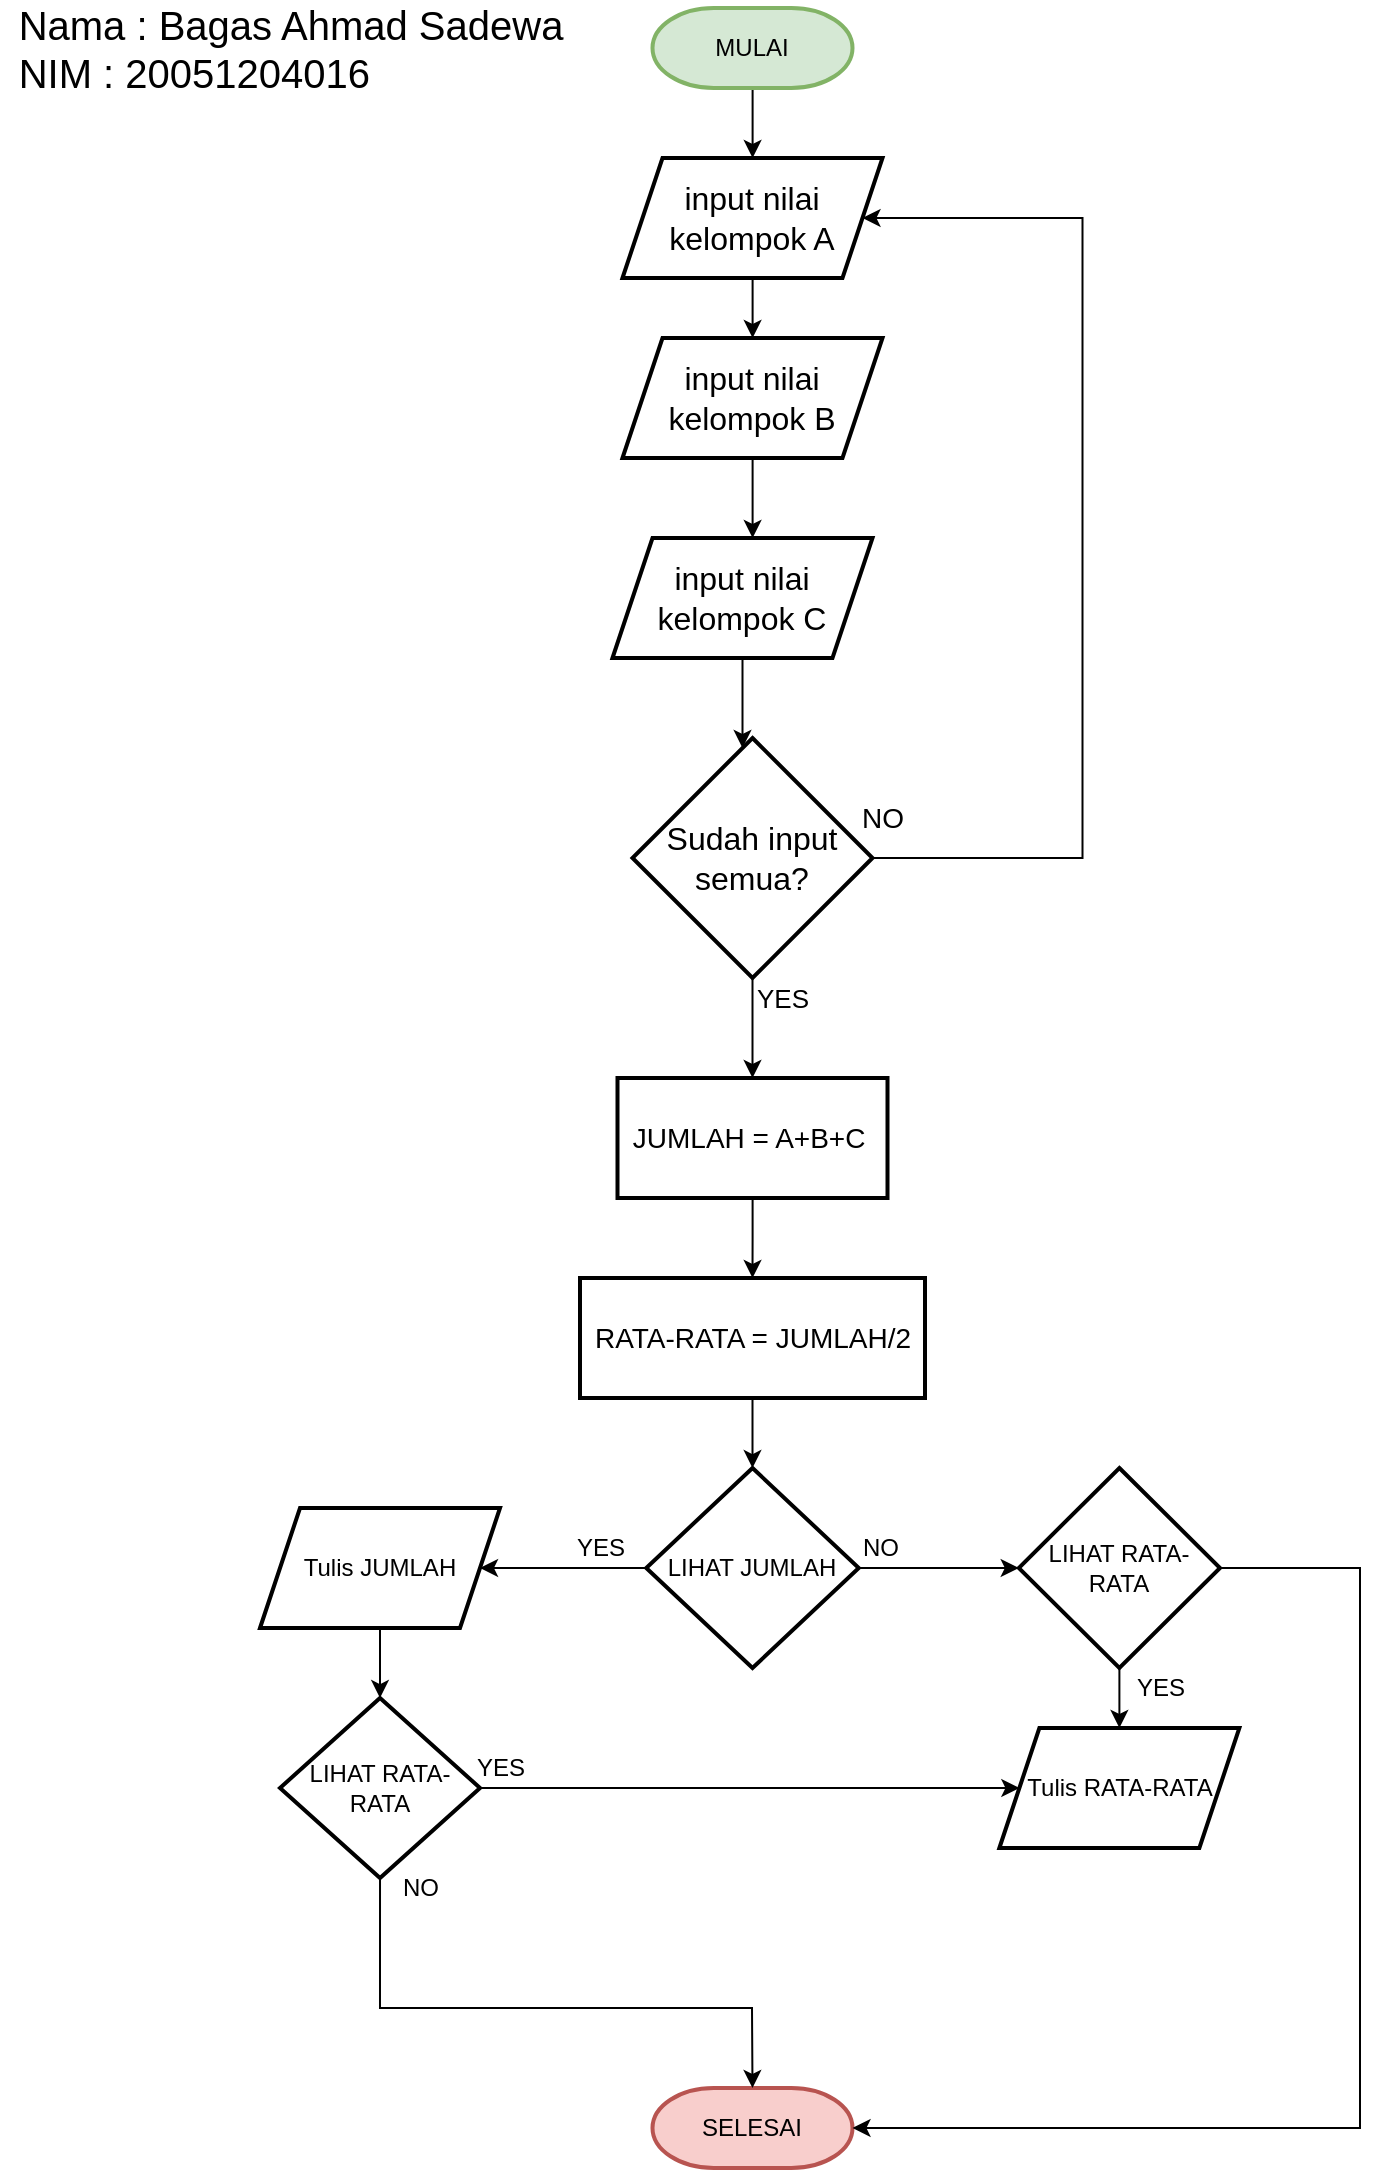 <mxfile version="13.7.3" type="device"><diagram id="C5RBs43oDa-KdzZeNtuy" name="Page-1"><mxGraphModel dx="868" dy="520" grid="1" gridSize="10" guides="1" tooltips="1" connect="1" arrows="1" fold="1" page="1" pageScale="1" pageWidth="827" pageHeight="1169" math="0" shadow="0"><root><mxCell id="WIyWlLk6GJQsqaUBKTNV-0"/><mxCell id="WIyWlLk6GJQsqaUBKTNV-1" parent="WIyWlLk6GJQsqaUBKTNV-0"/><mxCell id="i_Ks5bC4JF4cp47W-3si-10" value="" style="edgeStyle=orthogonalEdgeStyle;rounded=0;orthogonalLoop=1;jettySize=auto;html=1;" edge="1" parent="WIyWlLk6GJQsqaUBKTNV-1" source="i_Ks5bC4JF4cp47W-3si-1" target="i_Ks5bC4JF4cp47W-3si-7"><mxGeometry relative="1" as="geometry"/></mxCell><mxCell id="i_Ks5bC4JF4cp47W-3si-1" value="MULAI" style="strokeWidth=2;html=1;shape=mxgraph.flowchart.terminator;whiteSpace=wrap;fillColor=#d5e8d4;strokeColor=#82b366;" vertex="1" parent="WIyWlLk6GJQsqaUBKTNV-1"><mxGeometry x="336.25" y="40" width="100" height="40" as="geometry"/></mxCell><mxCell id="i_Ks5bC4JF4cp47W-3si-3" value="&lt;font style=&quot;font-size: 20px&quot;&gt;Nama : Bagas Ahmad Sadewa&lt;br&gt;&lt;div style=&quot;text-align: left&quot;&gt;&lt;span&gt;NIM : 20051204016&lt;/span&gt;&lt;/div&gt;&lt;/font&gt;" style="text;html=1;align=center;verticalAlign=middle;resizable=0;points=[];autosize=1;" vertex="1" parent="WIyWlLk6GJQsqaUBKTNV-1"><mxGeometry x="10" y="40" width="290" height="40" as="geometry"/></mxCell><mxCell id="i_Ks5bC4JF4cp47W-3si-12" value="" style="edgeStyle=orthogonalEdgeStyle;rounded=0;orthogonalLoop=1;jettySize=auto;html=1;" edge="1" parent="WIyWlLk6GJQsqaUBKTNV-1" source="i_Ks5bC4JF4cp47W-3si-7" target="i_Ks5bC4JF4cp47W-3si-11"><mxGeometry relative="1" as="geometry"/></mxCell><mxCell id="i_Ks5bC4JF4cp47W-3si-7" value="&lt;font size=&quot;3&quot;&gt;input nilai kelompok A&lt;/font&gt;" style="shape=parallelogram;perimeter=parallelogramPerimeter;whiteSpace=wrap;html=1;fixedSize=1;strokeWidth=2;" vertex="1" parent="WIyWlLk6GJQsqaUBKTNV-1"><mxGeometry x="321.25" y="115" width="130" height="60" as="geometry"/></mxCell><mxCell id="i_Ks5bC4JF4cp47W-3si-15" value="" style="edgeStyle=orthogonalEdgeStyle;rounded=0;orthogonalLoop=1;jettySize=auto;html=1;" edge="1" parent="WIyWlLk6GJQsqaUBKTNV-1" source="i_Ks5bC4JF4cp47W-3si-11" target="i_Ks5bC4JF4cp47W-3si-14"><mxGeometry relative="1" as="geometry"><Array as="points"><mxPoint x="386.25" y="275"/><mxPoint x="386.25" y="275"/></Array></mxGeometry></mxCell><mxCell id="i_Ks5bC4JF4cp47W-3si-11" value="&lt;font size=&quot;3&quot;&gt;input nilai kelompok B&lt;/font&gt;" style="shape=parallelogram;perimeter=parallelogramPerimeter;whiteSpace=wrap;html=1;fixedSize=1;strokeWidth=2;" vertex="1" parent="WIyWlLk6GJQsqaUBKTNV-1"><mxGeometry x="321.25" y="205" width="130" height="60" as="geometry"/></mxCell><mxCell id="i_Ks5bC4JF4cp47W-3si-17" value="" style="edgeStyle=orthogonalEdgeStyle;rounded=0;orthogonalLoop=1;jettySize=auto;html=1;" edge="1" parent="WIyWlLk6GJQsqaUBKTNV-1" source="i_Ks5bC4JF4cp47W-3si-14" target="i_Ks5bC4JF4cp47W-3si-16"><mxGeometry relative="1" as="geometry"><Array as="points"><mxPoint x="386.25" y="365"/></Array></mxGeometry></mxCell><mxCell id="i_Ks5bC4JF4cp47W-3si-14" value="&lt;font size=&quot;3&quot;&gt;input nilai kelompok C&lt;/font&gt;" style="shape=parallelogram;perimeter=parallelogramPerimeter;whiteSpace=wrap;html=1;fixedSize=1;strokeWidth=2;" vertex="1" parent="WIyWlLk6GJQsqaUBKTNV-1"><mxGeometry x="316.25" y="305" width="130" height="60" as="geometry"/></mxCell><mxCell id="i_Ks5bC4JF4cp47W-3si-21" value="" style="edgeStyle=orthogonalEdgeStyle;rounded=0;orthogonalLoop=1;jettySize=auto;html=1;" edge="1" parent="WIyWlLk6GJQsqaUBKTNV-1" source="i_Ks5bC4JF4cp47W-3si-16" target="i_Ks5bC4JF4cp47W-3si-20"><mxGeometry relative="1" as="geometry"/></mxCell><mxCell id="i_Ks5bC4JF4cp47W-3si-16" value="&lt;font size=&quot;3&quot;&gt;Sudah input&lt;br&gt;semua?&lt;/font&gt;" style="rhombus;whiteSpace=wrap;html=1;strokeWidth=2;" vertex="1" parent="WIyWlLk6GJQsqaUBKTNV-1"><mxGeometry x="326.25" y="405" width="120" height="120" as="geometry"/></mxCell><mxCell id="i_Ks5bC4JF4cp47W-3si-18" value="" style="endArrow=classic;html=1;exitX=1;exitY=0.5;exitDx=0;exitDy=0;entryX=1;entryY=0.5;entryDx=0;entryDy=0;rounded=0;" edge="1" parent="WIyWlLk6GJQsqaUBKTNV-1" source="i_Ks5bC4JF4cp47W-3si-16" target="i_Ks5bC4JF4cp47W-3si-7"><mxGeometry width="50" height="50" relative="1" as="geometry"><mxPoint x="451.25" y="365" as="sourcePoint"/><mxPoint x="501.25" y="315" as="targetPoint"/><Array as="points"><mxPoint x="551.25" y="465"/><mxPoint x="551.25" y="145"/></Array></mxGeometry></mxCell><mxCell id="i_Ks5bC4JF4cp47W-3si-19" value="&lt;span style=&quot;font-size: 14px&quot;&gt;NO&lt;/span&gt;" style="text;html=1;align=center;verticalAlign=middle;resizable=0;points=[];autosize=1;" vertex="1" parent="WIyWlLk6GJQsqaUBKTNV-1"><mxGeometry x="431.25" y="435" width="40" height="20" as="geometry"/></mxCell><mxCell id="i_Ks5bC4JF4cp47W-3si-24" value="" style="edgeStyle=orthogonalEdgeStyle;rounded=0;orthogonalLoop=1;jettySize=auto;html=1;" edge="1" parent="WIyWlLk6GJQsqaUBKTNV-1" source="i_Ks5bC4JF4cp47W-3si-20" target="i_Ks5bC4JF4cp47W-3si-23"><mxGeometry relative="1" as="geometry"/></mxCell><mxCell id="i_Ks5bC4JF4cp47W-3si-20" value="&lt;font style=&quot;font-size: 14px&quot;&gt;JUMLAH = A+B+C&amp;nbsp;&lt;/font&gt;" style="whiteSpace=wrap;html=1;strokeWidth=2;" vertex="1" parent="WIyWlLk6GJQsqaUBKTNV-1"><mxGeometry x="318.75" y="575" width="135" height="60" as="geometry"/></mxCell><mxCell id="i_Ks5bC4JF4cp47W-3si-22" value="&lt;font style=&quot;font-size: 13px&quot;&gt;YES&lt;/font&gt;" style="text;html=1;align=center;verticalAlign=middle;resizable=0;points=[];autosize=1;" vertex="1" parent="WIyWlLk6GJQsqaUBKTNV-1"><mxGeometry x="381.25" y="525" width="40" height="20" as="geometry"/></mxCell><mxCell id="i_Ks5bC4JF4cp47W-3si-26" value="" style="edgeStyle=orthogonalEdgeStyle;rounded=0;orthogonalLoop=1;jettySize=auto;html=1;" edge="1" parent="WIyWlLk6GJQsqaUBKTNV-1" source="i_Ks5bC4JF4cp47W-3si-23" target="i_Ks5bC4JF4cp47W-3si-25"><mxGeometry relative="1" as="geometry"/></mxCell><mxCell id="i_Ks5bC4JF4cp47W-3si-23" value="&lt;font style=&quot;font-size: 14px&quot;&gt;RATA-RATA = JUMLAH/2&lt;/font&gt;" style="whiteSpace=wrap;html=1;strokeWidth=2;" vertex="1" parent="WIyWlLk6GJQsqaUBKTNV-1"><mxGeometry x="300" y="675" width="172.5" height="60" as="geometry"/></mxCell><mxCell id="i_Ks5bC4JF4cp47W-3si-28" value="" style="edgeStyle=orthogonalEdgeStyle;rounded=0;orthogonalLoop=1;jettySize=auto;html=1;" edge="1" parent="WIyWlLk6GJQsqaUBKTNV-1" source="i_Ks5bC4JF4cp47W-3si-25" target="i_Ks5bC4JF4cp47W-3si-27"><mxGeometry relative="1" as="geometry"/></mxCell><mxCell id="i_Ks5bC4JF4cp47W-3si-31" value="" style="edgeStyle=orthogonalEdgeStyle;rounded=0;orthogonalLoop=1;jettySize=auto;html=1;" edge="1" parent="WIyWlLk6GJQsqaUBKTNV-1" source="i_Ks5bC4JF4cp47W-3si-25" target="i_Ks5bC4JF4cp47W-3si-30"><mxGeometry relative="1" as="geometry"/></mxCell><mxCell id="i_Ks5bC4JF4cp47W-3si-25" value="LIHAT JUMLAH" style="rhombus;whiteSpace=wrap;html=1;strokeWidth=2;" vertex="1" parent="WIyWlLk6GJQsqaUBKTNV-1"><mxGeometry x="333.13" y="770" width="106.25" height="100" as="geometry"/></mxCell><mxCell id="i_Ks5bC4JF4cp47W-3si-36" value="" style="edgeStyle=orthogonalEdgeStyle;rounded=0;orthogonalLoop=1;jettySize=auto;html=1;" edge="1" parent="WIyWlLk6GJQsqaUBKTNV-1" source="i_Ks5bC4JF4cp47W-3si-27" target="i_Ks5bC4JF4cp47W-3si-35"><mxGeometry relative="1" as="geometry"/></mxCell><mxCell id="i_Ks5bC4JF4cp47W-3si-27" value="Tulis JUMLAH" style="shape=parallelogram;perimeter=parallelogramPerimeter;whiteSpace=wrap;html=1;fixedSize=1;strokeWidth=2;" vertex="1" parent="WIyWlLk6GJQsqaUBKTNV-1"><mxGeometry x="140.005" y="790" width="120" height="60" as="geometry"/></mxCell><mxCell id="i_Ks5bC4JF4cp47W-3si-29" value="YES" style="text;html=1;align=center;verticalAlign=middle;resizable=0;points=[];autosize=1;" vertex="1" parent="WIyWlLk6GJQsqaUBKTNV-1"><mxGeometry x="290" y="800" width="40" height="20" as="geometry"/></mxCell><mxCell id="i_Ks5bC4JF4cp47W-3si-34" value="" style="edgeStyle=orthogonalEdgeStyle;rounded=0;orthogonalLoop=1;jettySize=auto;html=1;" edge="1" parent="WIyWlLk6GJQsqaUBKTNV-1" source="i_Ks5bC4JF4cp47W-3si-30" target="i_Ks5bC4JF4cp47W-3si-33"><mxGeometry relative="1" as="geometry"/></mxCell><mxCell id="i_Ks5bC4JF4cp47W-3si-30" value="LIHAT RATA-RATA" style="rhombus;whiteSpace=wrap;html=1;strokeWidth=2;" vertex="1" parent="WIyWlLk6GJQsqaUBKTNV-1"><mxGeometry x="519.38" y="770" width="100.62" height="100" as="geometry"/></mxCell><mxCell id="i_Ks5bC4JF4cp47W-3si-32" value="NO" style="text;html=1;align=center;verticalAlign=middle;resizable=0;points=[];autosize=1;" vertex="1" parent="WIyWlLk6GJQsqaUBKTNV-1"><mxGeometry x="435" y="800" width="30" height="20" as="geometry"/></mxCell><mxCell id="i_Ks5bC4JF4cp47W-3si-33" value="Tulis RATA-RATA" style="shape=parallelogram;perimeter=parallelogramPerimeter;whiteSpace=wrap;html=1;fixedSize=1;strokeWidth=2;" vertex="1" parent="WIyWlLk6GJQsqaUBKTNV-1"><mxGeometry x="509.685" y="900" width="120" height="60" as="geometry"/></mxCell><mxCell id="i_Ks5bC4JF4cp47W-3si-35" value="LIHAT RATA-RATA" style="rhombus;whiteSpace=wrap;html=1;strokeWidth=2;" vertex="1" parent="WIyWlLk6GJQsqaUBKTNV-1"><mxGeometry x="150.01" y="885" width="100" height="90" as="geometry"/></mxCell><mxCell id="i_Ks5bC4JF4cp47W-3si-37" value="" style="endArrow=classic;html=1;exitX=1;exitY=0.5;exitDx=0;exitDy=0;entryX=0;entryY=0.5;entryDx=0;entryDy=0;" edge="1" parent="WIyWlLk6GJQsqaUBKTNV-1" source="i_Ks5bC4JF4cp47W-3si-35" target="i_Ks5bC4JF4cp47W-3si-33"><mxGeometry width="50" height="50" relative="1" as="geometry"><mxPoint x="450" y="930" as="sourcePoint"/><mxPoint x="500" y="880" as="targetPoint"/></mxGeometry></mxCell><mxCell id="i_Ks5bC4JF4cp47W-3si-38" value="YES" style="text;html=1;align=center;verticalAlign=middle;resizable=0;points=[];autosize=1;" vertex="1" parent="WIyWlLk6GJQsqaUBKTNV-1"><mxGeometry x="240" y="910" width="40" height="20" as="geometry"/></mxCell><mxCell id="i_Ks5bC4JF4cp47W-3si-39" value="NO" style="text;html=1;align=center;verticalAlign=middle;resizable=0;points=[];autosize=1;" vertex="1" parent="WIyWlLk6GJQsqaUBKTNV-1"><mxGeometry x="205" y="970" width="30" height="20" as="geometry"/></mxCell><mxCell id="i_Ks5bC4JF4cp47W-3si-40" value="YES" style="text;html=1;align=center;verticalAlign=middle;resizable=0;points=[];autosize=1;" vertex="1" parent="WIyWlLk6GJQsqaUBKTNV-1"><mxGeometry x="570" y="870" width="40" height="20" as="geometry"/></mxCell><mxCell id="i_Ks5bC4JF4cp47W-3si-41" value="SELESAI" style="strokeWidth=2;html=1;shape=mxgraph.flowchart.terminator;whiteSpace=wrap;fillColor=#f8cecc;strokeColor=#b85450;" vertex="1" parent="WIyWlLk6GJQsqaUBKTNV-1"><mxGeometry x="336.25" y="1080" width="100" height="40" as="geometry"/></mxCell><mxCell id="i_Ks5bC4JF4cp47W-3si-42" value="" style="endArrow=classic;html=1;exitX=0.5;exitY=1;exitDx=0;exitDy=0;entryX=0.5;entryY=0;entryDx=0;entryDy=0;entryPerimeter=0;rounded=0;" edge="1" parent="WIyWlLk6GJQsqaUBKTNV-1" source="i_Ks5bC4JF4cp47W-3si-35" target="i_Ks5bC4JF4cp47W-3si-41"><mxGeometry width="50" height="50" relative="1" as="geometry"><mxPoint x="450" y="870" as="sourcePoint"/><mxPoint x="500" y="820" as="targetPoint"/><Array as="points"><mxPoint x="200" y="1040"/><mxPoint x="386" y="1040"/></Array></mxGeometry></mxCell><mxCell id="i_Ks5bC4JF4cp47W-3si-44" value="" style="endArrow=classic;html=1;exitX=1;exitY=0.5;exitDx=0;exitDy=0;entryX=1;entryY=0.5;entryDx=0;entryDy=0;entryPerimeter=0;rounded=0;" edge="1" parent="WIyWlLk6GJQsqaUBKTNV-1" source="i_Ks5bC4JF4cp47W-3si-30" target="i_Ks5bC4JF4cp47W-3si-41"><mxGeometry width="50" height="50" relative="1" as="geometry"><mxPoint x="450" y="1000" as="sourcePoint"/><mxPoint x="500" y="950" as="targetPoint"/><Array as="points"><mxPoint x="690" y="820"/><mxPoint x="690" y="1100"/></Array></mxGeometry></mxCell></root></mxGraphModel></diagram></mxfile>